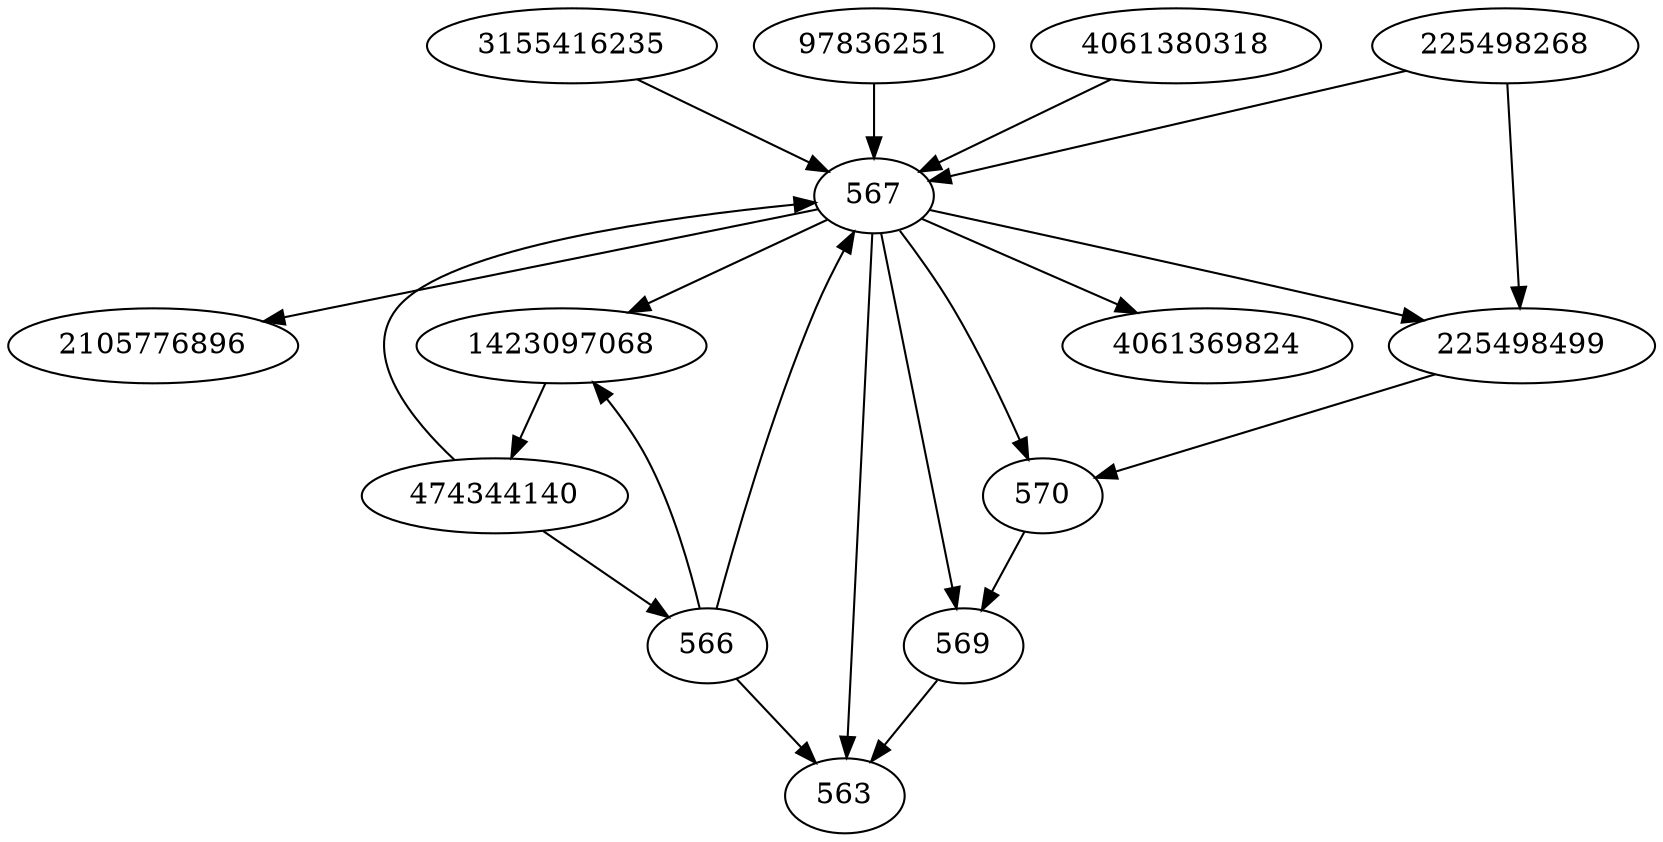 strict digraph  {
2105776896;
4061369824;
225498499;
3155416235;
474344140;
1423097068;
563;
566;
567;
569;
570;
97836251;
225498268;
4061380318;
225498499 -> 570;
3155416235 -> 567;
474344140 -> 566;
474344140 -> 567;
1423097068 -> 474344140;
566 -> 1423097068;
566 -> 567;
566 -> 563;
567 -> 1423097068;
567 -> 2105776896;
567 -> 225498499;
567 -> 4061369824;
567 -> 569;
567 -> 570;
567 -> 563;
569 -> 563;
570 -> 569;
97836251 -> 567;
225498268 -> 567;
225498268 -> 225498499;
4061380318 -> 567;
}
